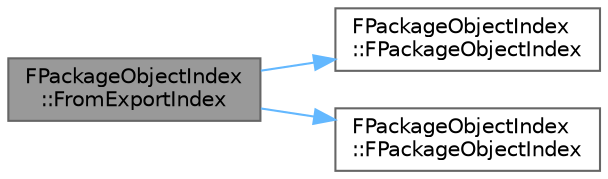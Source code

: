 digraph "FPackageObjectIndex::FromExportIndex"
{
 // INTERACTIVE_SVG=YES
 // LATEX_PDF_SIZE
  bgcolor="transparent";
  edge [fontname=Helvetica,fontsize=10,labelfontname=Helvetica,labelfontsize=10];
  node [fontname=Helvetica,fontsize=10,shape=box,height=0.2,width=0.4];
  rankdir="LR";
  Node1 [id="Node000001",label="FPackageObjectIndex\l::FromExportIndex",height=0.2,width=0.4,color="gray40", fillcolor="grey60", style="filled", fontcolor="black",tooltip=" "];
  Node1 -> Node2 [id="edge1_Node000001_Node000002",color="steelblue1",style="solid",tooltip=" "];
  Node2 [id="Node000002",label="FPackageObjectIndex\l::FPackageObjectIndex",height=0.2,width=0.4,color="grey40", fillcolor="white", style="filled",URL="$da/dd6/classFPackageObjectIndex.html#a1615cf79cfd10e0b127ad66661046f1d",tooltip=" "];
  Node1 -> Node3 [id="edge2_Node000001_Node000003",color="steelblue1",style="solid",tooltip=" "];
  Node3 [id="Node000003",label="FPackageObjectIndex\l::FPackageObjectIndex",height=0.2,width=0.4,color="grey40", fillcolor="white", style="filled",URL="$da/dd6/classFPackageObjectIndex.html#a4ee36948a92bb353d706fdc7ae90d859",tooltip=" "];
}
